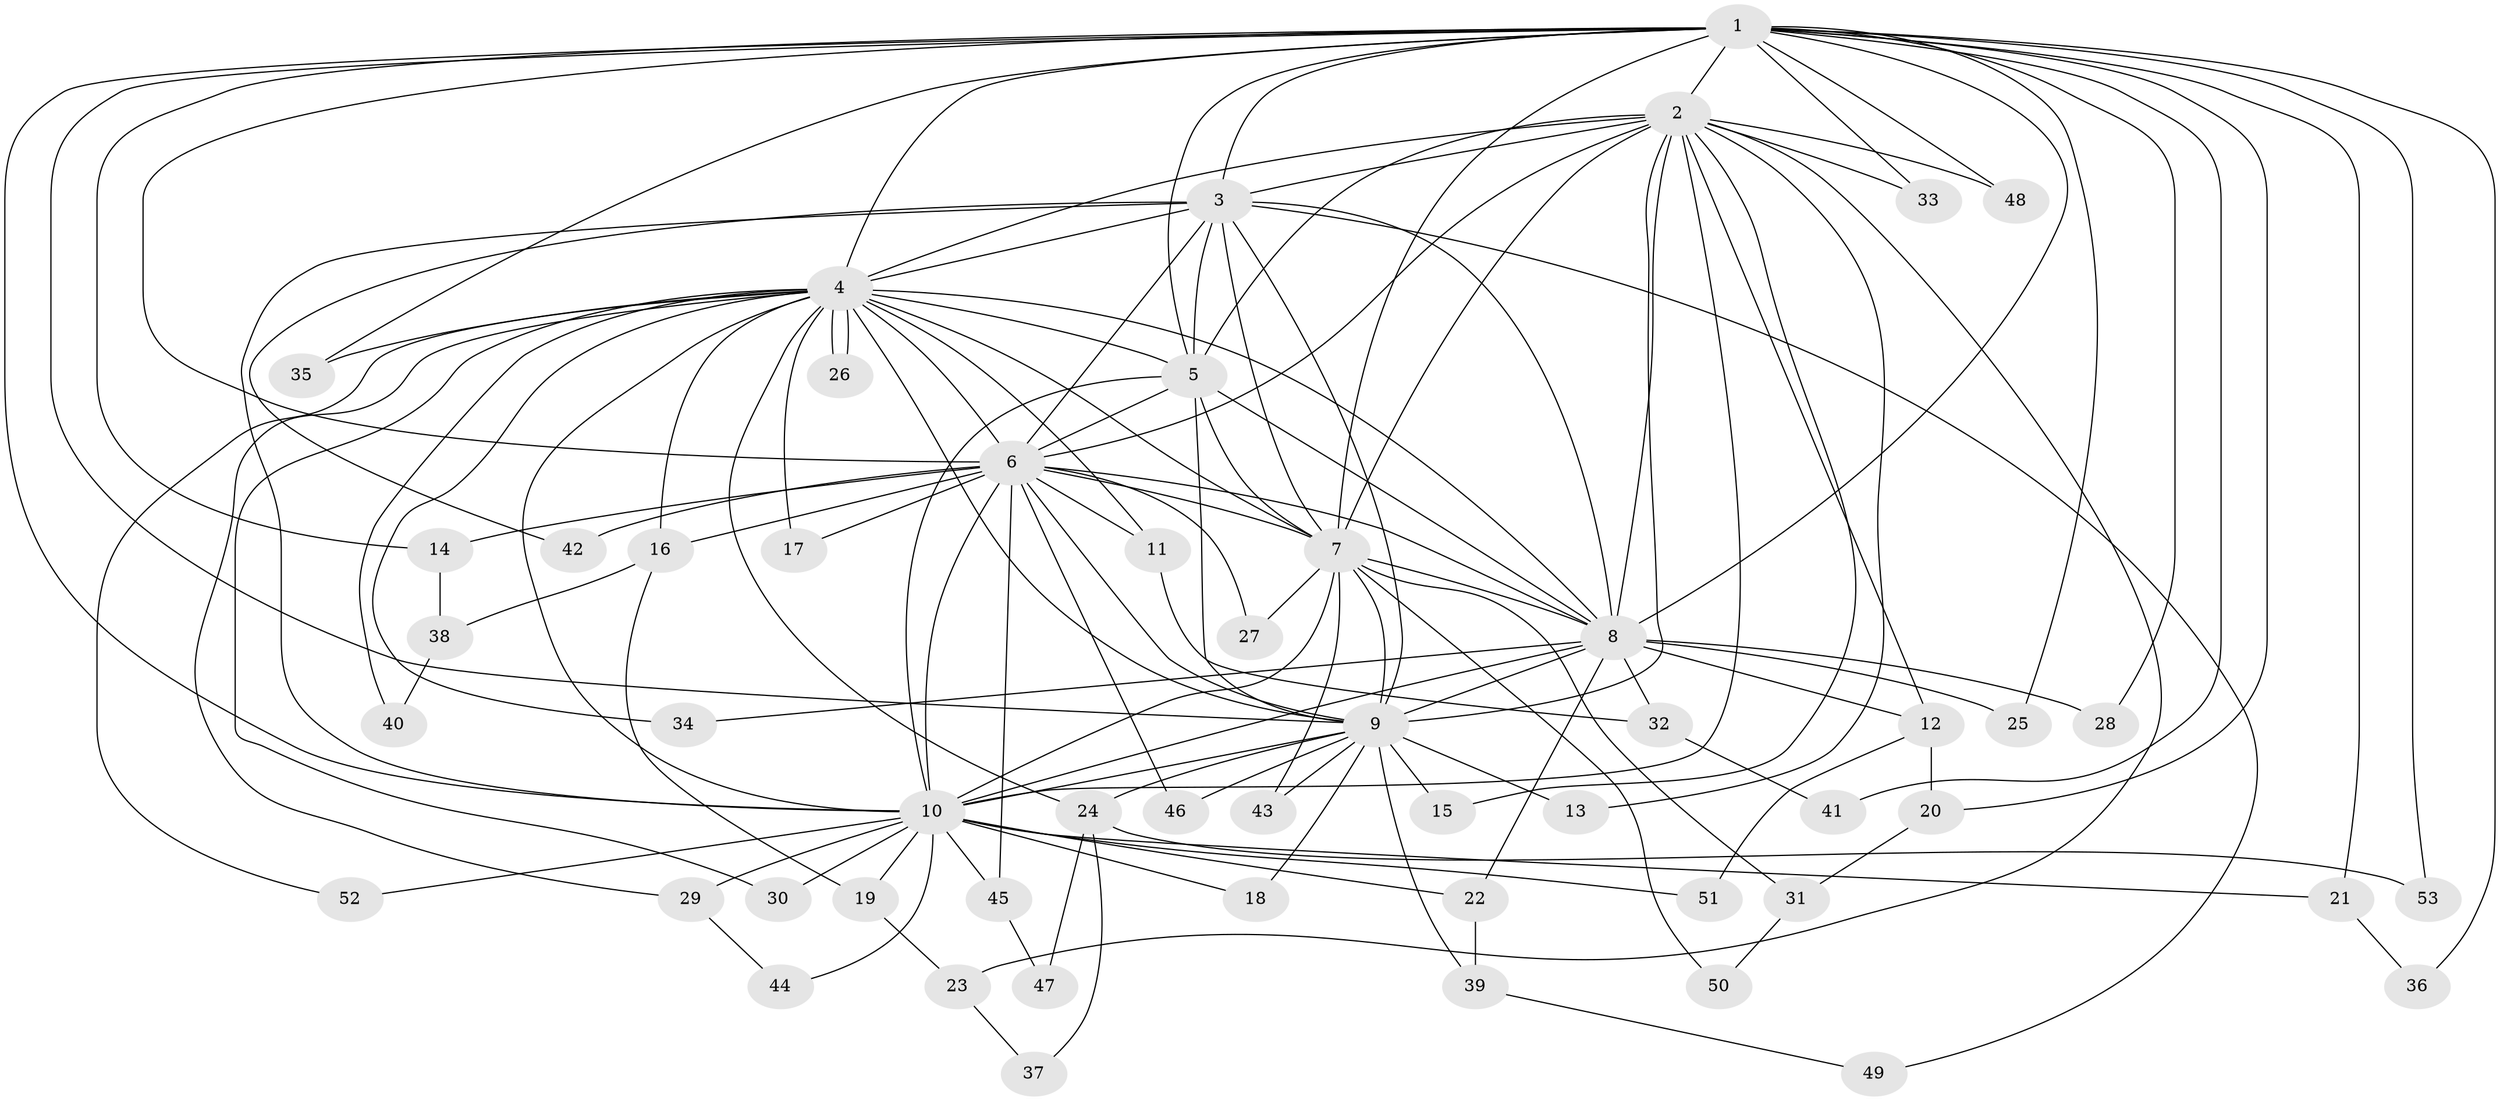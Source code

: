 // Generated by graph-tools (version 1.1) at 2025/10/02/27/25 16:10:58]
// undirected, 53 vertices, 131 edges
graph export_dot {
graph [start="1"]
  node [color=gray90,style=filled];
  1;
  2;
  3;
  4;
  5;
  6;
  7;
  8;
  9;
  10;
  11;
  12;
  13;
  14;
  15;
  16;
  17;
  18;
  19;
  20;
  21;
  22;
  23;
  24;
  25;
  26;
  27;
  28;
  29;
  30;
  31;
  32;
  33;
  34;
  35;
  36;
  37;
  38;
  39;
  40;
  41;
  42;
  43;
  44;
  45;
  46;
  47;
  48;
  49;
  50;
  51;
  52;
  53;
  1 -- 2;
  1 -- 3;
  1 -- 4;
  1 -- 5;
  1 -- 6;
  1 -- 7;
  1 -- 8;
  1 -- 9;
  1 -- 10;
  1 -- 14;
  1 -- 20;
  1 -- 21;
  1 -- 25;
  1 -- 28;
  1 -- 33;
  1 -- 35;
  1 -- 36;
  1 -- 41;
  1 -- 48;
  1 -- 53;
  2 -- 3;
  2 -- 4;
  2 -- 5;
  2 -- 6;
  2 -- 7;
  2 -- 8;
  2 -- 9;
  2 -- 10;
  2 -- 12;
  2 -- 13;
  2 -- 15;
  2 -- 23;
  2 -- 33;
  2 -- 48;
  3 -- 4;
  3 -- 5;
  3 -- 6;
  3 -- 7;
  3 -- 8;
  3 -- 9;
  3 -- 10;
  3 -- 42;
  3 -- 49;
  4 -- 5;
  4 -- 6;
  4 -- 7;
  4 -- 8;
  4 -- 9;
  4 -- 10;
  4 -- 11;
  4 -- 16;
  4 -- 17;
  4 -- 24;
  4 -- 26;
  4 -- 26;
  4 -- 29;
  4 -- 30;
  4 -- 34;
  4 -- 35;
  4 -- 40;
  4 -- 52;
  5 -- 6;
  5 -- 7;
  5 -- 8;
  5 -- 9;
  5 -- 10;
  6 -- 7;
  6 -- 8;
  6 -- 9;
  6 -- 10;
  6 -- 11;
  6 -- 14;
  6 -- 16;
  6 -- 17;
  6 -- 27;
  6 -- 42;
  6 -- 45;
  6 -- 46;
  7 -- 8;
  7 -- 9;
  7 -- 10;
  7 -- 27;
  7 -- 31;
  7 -- 43;
  7 -- 50;
  8 -- 9;
  8 -- 10;
  8 -- 12;
  8 -- 22;
  8 -- 25;
  8 -- 28;
  8 -- 32;
  8 -- 34;
  9 -- 10;
  9 -- 13;
  9 -- 15;
  9 -- 18;
  9 -- 24;
  9 -- 39;
  9 -- 43;
  9 -- 46;
  10 -- 18;
  10 -- 19;
  10 -- 21;
  10 -- 22;
  10 -- 29;
  10 -- 30;
  10 -- 44;
  10 -- 45;
  10 -- 51;
  10 -- 52;
  11 -- 32;
  12 -- 20;
  12 -- 51;
  14 -- 38;
  16 -- 19;
  16 -- 38;
  19 -- 23;
  20 -- 31;
  21 -- 36;
  22 -- 39;
  23 -- 37;
  24 -- 37;
  24 -- 47;
  24 -- 53;
  29 -- 44;
  31 -- 50;
  32 -- 41;
  38 -- 40;
  39 -- 49;
  45 -- 47;
}
